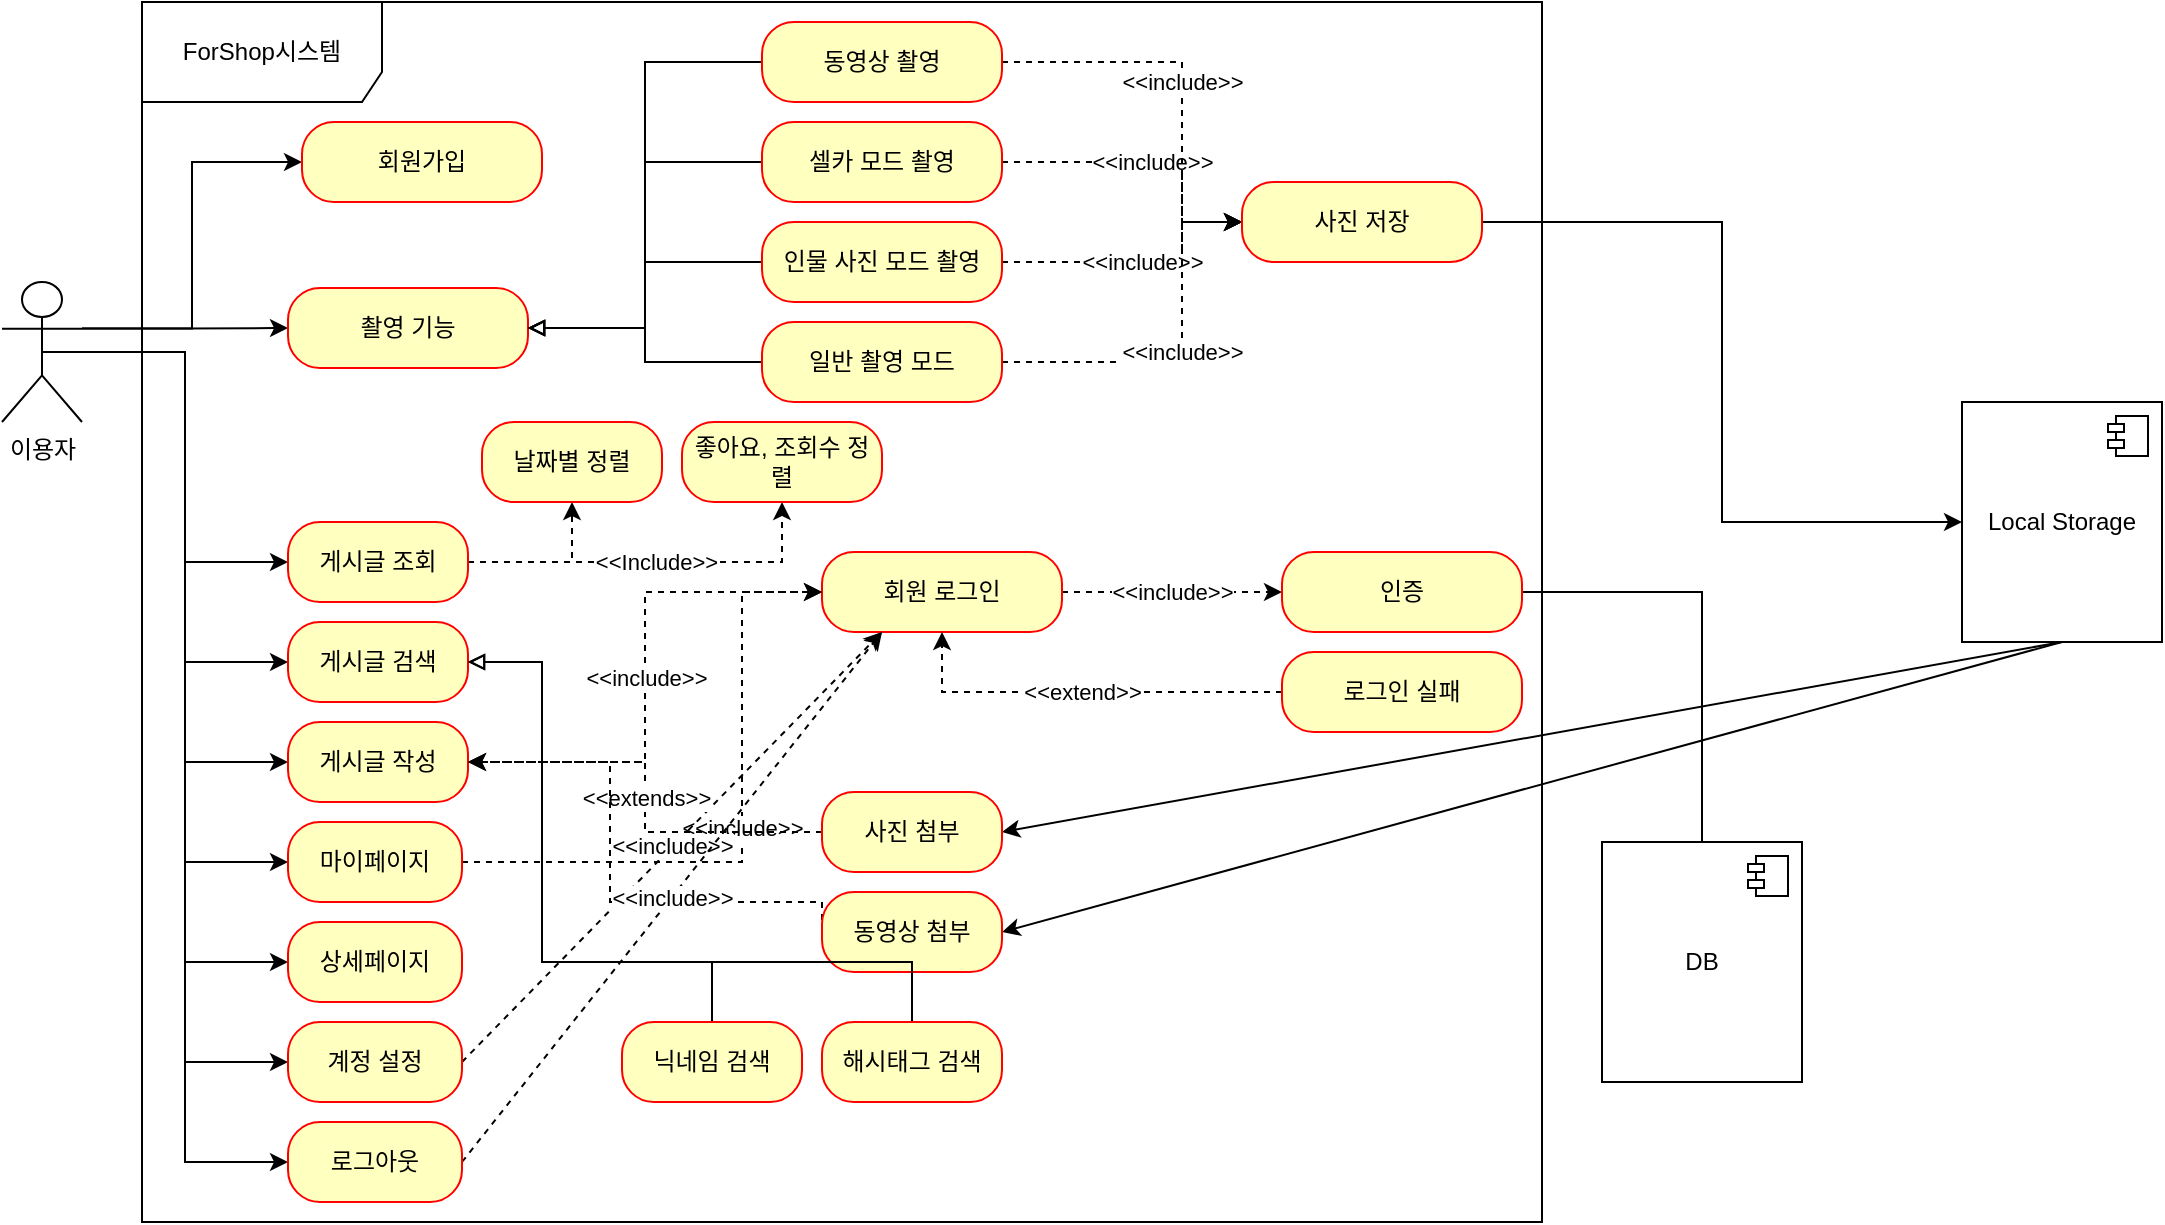<mxfile version="21.1.2" type="github">
  <diagram name="페이지-1" id="zcgMAzdSy1A-vIfd7r3p">
    <mxGraphModel dx="1180" dy="627" grid="1" gridSize="10" guides="1" tooltips="1" connect="1" arrows="1" fold="1" page="1" pageScale="1" pageWidth="827" pageHeight="1169" math="0" shadow="0">
      <root>
        <mxCell id="0" />
        <mxCell id="1" parent="0" />
        <mxCell id="MGaAg9Qmyi4ZFefNO6XF-1" value="ForShop시스템" style="shape=umlFrame;whiteSpace=wrap;html=1;pointerEvents=0;width=120;height=50;" vertex="1" parent="1">
          <mxGeometry x="180" y="70" width="700" height="610" as="geometry" />
        </mxCell>
        <mxCell id="MGaAg9Qmyi4ZFefNO6XF-20" style="edgeStyle=orthogonalEdgeStyle;rounded=0;orthogonalLoop=1;jettySize=auto;html=1;exitX=1;exitY=0.333;exitDx=0;exitDy=0;exitPerimeter=0;entryX=0;entryY=0.5;entryDx=0;entryDy=0;" edge="1" parent="1" source="MGaAg9Qmyi4ZFefNO6XF-2" target="MGaAg9Qmyi4ZFefNO6XF-4">
          <mxGeometry relative="1" as="geometry" />
        </mxCell>
        <mxCell id="MGaAg9Qmyi4ZFefNO6XF-23" style="edgeStyle=orthogonalEdgeStyle;rounded=0;orthogonalLoop=1;jettySize=auto;html=1;exitX=1;exitY=0.333;exitDx=0;exitDy=0;exitPerimeter=0;entryX=0;entryY=0.5;entryDx=0;entryDy=0;" edge="1" parent="1" source="MGaAg9Qmyi4ZFefNO6XF-2" target="MGaAg9Qmyi4ZFefNO6XF-7">
          <mxGeometry relative="1" as="geometry" />
        </mxCell>
        <mxCell id="MGaAg9Qmyi4ZFefNO6XF-56" style="edgeStyle=orthogonalEdgeStyle;rounded=0;orthogonalLoop=1;jettySize=auto;html=1;exitX=0.5;exitY=0.5;exitDx=0;exitDy=0;exitPerimeter=0;entryX=0;entryY=0.5;entryDx=0;entryDy=0;" edge="1" parent="1" source="MGaAg9Qmyi4ZFefNO6XF-2" target="MGaAg9Qmyi4ZFefNO6XF-28">
          <mxGeometry relative="1" as="geometry" />
        </mxCell>
        <mxCell id="MGaAg9Qmyi4ZFefNO6XF-57" style="edgeStyle=orthogonalEdgeStyle;rounded=0;orthogonalLoop=1;jettySize=auto;html=1;exitX=0.5;exitY=0.5;exitDx=0;exitDy=0;exitPerimeter=0;entryX=0;entryY=0.5;entryDx=0;entryDy=0;" edge="1" parent="1" source="MGaAg9Qmyi4ZFefNO6XF-2" target="MGaAg9Qmyi4ZFefNO6XF-52">
          <mxGeometry relative="1" as="geometry" />
        </mxCell>
        <mxCell id="MGaAg9Qmyi4ZFefNO6XF-58" style="edgeStyle=orthogonalEdgeStyle;rounded=0;orthogonalLoop=1;jettySize=auto;html=1;exitX=0.5;exitY=0.5;exitDx=0;exitDy=0;exitPerimeter=0;entryX=0;entryY=0.5;entryDx=0;entryDy=0;" edge="1" parent="1" source="MGaAg9Qmyi4ZFefNO6XF-2" target="MGaAg9Qmyi4ZFefNO6XF-27">
          <mxGeometry relative="1" as="geometry" />
        </mxCell>
        <mxCell id="MGaAg9Qmyi4ZFefNO6XF-59" style="edgeStyle=orthogonalEdgeStyle;rounded=0;orthogonalLoop=1;jettySize=auto;html=1;exitX=0.5;exitY=0.5;exitDx=0;exitDy=0;exitPerimeter=0;entryX=0;entryY=0.5;entryDx=0;entryDy=0;" edge="1" parent="1" source="MGaAg9Qmyi4ZFefNO6XF-2" target="MGaAg9Qmyi4ZFefNO6XF-26">
          <mxGeometry relative="1" as="geometry" />
        </mxCell>
        <mxCell id="MGaAg9Qmyi4ZFefNO6XF-60" style="edgeStyle=orthogonalEdgeStyle;rounded=0;orthogonalLoop=1;jettySize=auto;html=1;exitX=0.5;exitY=0.5;exitDx=0;exitDy=0;exitPerimeter=0;entryX=0;entryY=0.5;entryDx=0;entryDy=0;" edge="1" parent="1" source="MGaAg9Qmyi4ZFefNO6XF-2" target="MGaAg9Qmyi4ZFefNO6XF-54">
          <mxGeometry relative="1" as="geometry" />
        </mxCell>
        <mxCell id="MGaAg9Qmyi4ZFefNO6XF-61" style="edgeStyle=orthogonalEdgeStyle;rounded=0;orthogonalLoop=1;jettySize=auto;html=1;exitX=0.5;exitY=0.5;exitDx=0;exitDy=0;exitPerimeter=0;entryX=0;entryY=0.5;entryDx=0;entryDy=0;" edge="1" parent="1" source="MGaAg9Qmyi4ZFefNO6XF-2" target="MGaAg9Qmyi4ZFefNO6XF-53">
          <mxGeometry relative="1" as="geometry" />
        </mxCell>
        <mxCell id="MGaAg9Qmyi4ZFefNO6XF-85" style="edgeStyle=orthogonalEdgeStyle;rounded=0;orthogonalLoop=1;jettySize=auto;html=1;exitX=0.5;exitY=0.5;exitDx=0;exitDy=0;exitPerimeter=0;entryX=0;entryY=0.5;entryDx=0;entryDy=0;" edge="1" parent="1" source="MGaAg9Qmyi4ZFefNO6XF-2" target="MGaAg9Qmyi4ZFefNO6XF-84">
          <mxGeometry relative="1" as="geometry" />
        </mxCell>
        <mxCell id="MGaAg9Qmyi4ZFefNO6XF-2" value="이용자" style="shape=umlActor;verticalLabelPosition=bottom;verticalAlign=top;html=1;" vertex="1" parent="1">
          <mxGeometry x="110" y="210" width="40" height="70" as="geometry" />
        </mxCell>
        <mxCell id="MGaAg9Qmyi4ZFefNO6XF-4" value="회원가입" style="rounded=1;whiteSpace=wrap;html=1;arcSize=40;fontColor=#000000;fillColor=#ffffc0;strokeColor=#ff0000;" vertex="1" parent="1">
          <mxGeometry x="260" y="130" width="120" height="40" as="geometry" />
        </mxCell>
        <mxCell id="MGaAg9Qmyi4ZFefNO6XF-13" value="&amp;lt;&amp;lt;include&amp;gt;&amp;gt;" style="edgeStyle=orthogonalEdgeStyle;rounded=0;orthogonalLoop=1;jettySize=auto;html=1;exitX=1;exitY=0.5;exitDx=0;exitDy=0;entryX=0;entryY=0.5;entryDx=0;entryDy=0;dashed=1;" edge="1" parent="1" source="MGaAg9Qmyi4ZFefNO6XF-6" target="MGaAg9Qmyi4ZFefNO6XF-11">
          <mxGeometry relative="1" as="geometry" />
        </mxCell>
        <mxCell id="MGaAg9Qmyi4ZFefNO6XF-6" value="회원 로그인" style="rounded=1;whiteSpace=wrap;html=1;arcSize=40;fontColor=#000000;fillColor=#ffffc0;strokeColor=#ff0000;" vertex="1" parent="1">
          <mxGeometry x="520" y="345" width="120" height="40" as="geometry" />
        </mxCell>
        <mxCell id="MGaAg9Qmyi4ZFefNO6XF-7" value="촬영 기능" style="rounded=1;whiteSpace=wrap;html=1;arcSize=40;fontColor=#000000;fillColor=#ffffc0;strokeColor=#ff0000;" vertex="1" parent="1">
          <mxGeometry x="253" y="213" width="120" height="40" as="geometry" />
        </mxCell>
        <mxCell id="MGaAg9Qmyi4ZFefNO6XF-16" style="edgeStyle=orthogonalEdgeStyle;rounded=0;orthogonalLoop=1;jettySize=auto;html=1;exitX=1;exitY=0.5;exitDx=0;exitDy=0;entryX=0.5;entryY=0;entryDx=0;entryDy=0;endArrow=none;endFill=0;" edge="1" parent="1" source="MGaAg9Qmyi4ZFefNO6XF-11" target="MGaAg9Qmyi4ZFefNO6XF-14">
          <mxGeometry relative="1" as="geometry" />
        </mxCell>
        <mxCell id="MGaAg9Qmyi4ZFefNO6XF-11" value="인증" style="rounded=1;whiteSpace=wrap;html=1;arcSize=40;fontColor=#000000;fillColor=#ffffc0;strokeColor=#ff0000;" vertex="1" parent="1">
          <mxGeometry x="750" y="345" width="120" height="40" as="geometry" />
        </mxCell>
        <mxCell id="MGaAg9Qmyi4ZFefNO6XF-14" value="DB" style="html=1;dropTarget=0;whiteSpace=wrap;" vertex="1" parent="1">
          <mxGeometry x="910" y="490" width="100" height="120" as="geometry" />
        </mxCell>
        <mxCell id="MGaAg9Qmyi4ZFefNO6XF-15" value="" style="shape=module;jettyWidth=8;jettyHeight=4;" vertex="1" parent="MGaAg9Qmyi4ZFefNO6XF-14">
          <mxGeometry x="1" width="20" height="20" relative="1" as="geometry">
            <mxPoint x="-27" y="7" as="offset" />
          </mxGeometry>
        </mxCell>
        <mxCell id="MGaAg9Qmyi4ZFefNO6XF-69" style="orthogonalLoop=1;jettySize=auto;html=1;exitX=0.5;exitY=1;exitDx=0;exitDy=0;entryX=1;entryY=0.5;entryDx=0;entryDy=0;rounded=0;" edge="1" parent="1" source="MGaAg9Qmyi4ZFefNO6XF-17" target="MGaAg9Qmyi4ZFefNO6XF-63">
          <mxGeometry relative="1" as="geometry" />
        </mxCell>
        <mxCell id="MGaAg9Qmyi4ZFefNO6XF-70" style="rounded=0;orthogonalLoop=1;jettySize=auto;html=1;exitX=0.5;exitY=1;exitDx=0;exitDy=0;entryX=1;entryY=0.5;entryDx=0;entryDy=0;" edge="1" parent="1" source="MGaAg9Qmyi4ZFefNO6XF-17" target="MGaAg9Qmyi4ZFefNO6XF-66">
          <mxGeometry relative="1" as="geometry" />
        </mxCell>
        <mxCell id="MGaAg9Qmyi4ZFefNO6XF-17" value="Local Storage" style="html=1;dropTarget=0;whiteSpace=wrap;" vertex="1" parent="1">
          <mxGeometry x="1090" y="270" width="100" height="120" as="geometry" />
        </mxCell>
        <mxCell id="MGaAg9Qmyi4ZFefNO6XF-18" value="" style="shape=module;jettyWidth=8;jettyHeight=4;" vertex="1" parent="MGaAg9Qmyi4ZFefNO6XF-17">
          <mxGeometry x="1" width="20" height="20" relative="1" as="geometry">
            <mxPoint x="-27" y="7" as="offset" />
          </mxGeometry>
        </mxCell>
        <mxCell id="MGaAg9Qmyi4ZFefNO6XF-22" value="&amp;lt;&amp;lt;extend&amp;gt;&amp;gt;" style="edgeStyle=orthogonalEdgeStyle;rounded=0;orthogonalLoop=1;jettySize=auto;html=1;exitX=0;exitY=0.5;exitDx=0;exitDy=0;entryX=0.5;entryY=1;entryDx=0;entryDy=0;dashed=1;" edge="1" parent="1" source="MGaAg9Qmyi4ZFefNO6XF-21" target="MGaAg9Qmyi4ZFefNO6XF-6">
          <mxGeometry relative="1" as="geometry" />
        </mxCell>
        <mxCell id="MGaAg9Qmyi4ZFefNO6XF-21" value="로그인 실패" style="rounded=1;whiteSpace=wrap;html=1;arcSize=40;fontColor=#000000;fillColor=#ffffc0;strokeColor=#ff0000;" vertex="1" parent="1">
          <mxGeometry x="750" y="395" width="120" height="40" as="geometry" />
        </mxCell>
        <mxCell id="MGaAg9Qmyi4ZFefNO6XF-83" value="&amp;lt;&amp;lt;include&amp;gt;&amp;gt;" style="edgeStyle=orthogonalEdgeStyle;rounded=0;orthogonalLoop=1;jettySize=auto;html=1;exitX=1;exitY=0.5;exitDx=0;exitDy=0;entryX=0;entryY=0.5;entryDx=0;entryDy=0;dashed=1;" edge="1" parent="1" source="MGaAg9Qmyi4ZFefNO6XF-26" target="MGaAg9Qmyi4ZFefNO6XF-6">
          <mxGeometry relative="1" as="geometry">
            <Array as="points">
              <mxPoint x="480" y="500" />
              <mxPoint x="480" y="365" />
            </Array>
          </mxGeometry>
        </mxCell>
        <mxCell id="MGaAg9Qmyi4ZFefNO6XF-26" value="마이페이지" style="rounded=1;whiteSpace=wrap;html=1;arcSize=40;fontColor=#000000;fillColor=#ffffc0;strokeColor=#ff0000;" vertex="1" parent="1">
          <mxGeometry x="253" y="480" width="87" height="40" as="geometry" />
        </mxCell>
        <mxCell id="MGaAg9Qmyi4ZFefNO6XF-62" value="&amp;lt;&amp;lt;include&amp;gt;&amp;gt;" style="edgeStyle=orthogonalEdgeStyle;rounded=0;orthogonalLoop=1;jettySize=auto;html=1;exitX=1;exitY=0.5;exitDx=0;exitDy=0;entryX=0;entryY=0.5;entryDx=0;entryDy=0;dashed=1;" edge="1" parent="1" source="MGaAg9Qmyi4ZFefNO6XF-27" target="MGaAg9Qmyi4ZFefNO6XF-6">
          <mxGeometry relative="1" as="geometry" />
        </mxCell>
        <mxCell id="MGaAg9Qmyi4ZFefNO6XF-27" value="게시글 작성" style="rounded=1;whiteSpace=wrap;html=1;arcSize=40;fontColor=#000000;fillColor=#ffffc0;strokeColor=#ff0000;" vertex="1" parent="1">
          <mxGeometry x="253" y="430" width="90" height="40" as="geometry" />
        </mxCell>
        <mxCell id="MGaAg9Qmyi4ZFefNO6XF-77" style="edgeStyle=orthogonalEdgeStyle;rounded=0;orthogonalLoop=1;jettySize=auto;html=1;exitX=1;exitY=0.5;exitDx=0;exitDy=0;entryX=0.5;entryY=1;entryDx=0;entryDy=0;dashed=1;" edge="1" parent="1" source="MGaAg9Qmyi4ZFefNO6XF-28" target="MGaAg9Qmyi4ZFefNO6XF-75">
          <mxGeometry relative="1" as="geometry" />
        </mxCell>
        <mxCell id="MGaAg9Qmyi4ZFefNO6XF-78" value="&amp;lt;&amp;lt;Include&amp;gt;&amp;gt;" style="edgeStyle=orthogonalEdgeStyle;rounded=0;orthogonalLoop=1;jettySize=auto;html=1;exitX=1;exitY=0.5;exitDx=0;exitDy=0;entryX=0.5;entryY=1;entryDx=0;entryDy=0;dashed=1;" edge="1" parent="1" source="MGaAg9Qmyi4ZFefNO6XF-28" target="MGaAg9Qmyi4ZFefNO6XF-74">
          <mxGeometry relative="1" as="geometry" />
        </mxCell>
        <mxCell id="MGaAg9Qmyi4ZFefNO6XF-28" value="게시글 조회" style="rounded=1;whiteSpace=wrap;html=1;arcSize=40;fontColor=#000000;fillColor=#ffffc0;strokeColor=#ff0000;" vertex="1" parent="1">
          <mxGeometry x="253" y="330" width="90" height="40" as="geometry" />
        </mxCell>
        <mxCell id="MGaAg9Qmyi4ZFefNO6XF-39" style="edgeStyle=orthogonalEdgeStyle;rounded=0;orthogonalLoop=1;jettySize=auto;html=1;exitX=0;exitY=0.5;exitDx=0;exitDy=0;entryX=1;entryY=0.5;entryDx=0;entryDy=0;endArrow=block;endFill=0;" edge="1" parent="1" source="MGaAg9Qmyi4ZFefNO6XF-29" target="MGaAg9Qmyi4ZFefNO6XF-7">
          <mxGeometry relative="1" as="geometry" />
        </mxCell>
        <mxCell id="MGaAg9Qmyi4ZFefNO6XF-46" value="&lt;meta charset=&quot;utf-8&quot;&gt;&lt;span style=&quot;color: rgb(0, 0, 0); font-family: Helvetica; font-size: 11px; font-style: normal; font-variant-ligatures: normal; font-variant-caps: normal; font-weight: 400; letter-spacing: normal; orphans: 2; text-align: center; text-indent: 0px; text-transform: none; widows: 2; word-spacing: 0px; -webkit-text-stroke-width: 0px; background-color: rgb(255, 255, 255); text-decoration-thickness: initial; text-decoration-style: initial; text-decoration-color: initial; float: none; display: inline !important;&quot;&gt;&amp;lt;&amp;lt;include&amp;gt;&amp;gt;&lt;/span&gt;" style="edgeStyle=orthogonalEdgeStyle;rounded=0;orthogonalLoop=1;jettySize=auto;html=1;exitX=1;exitY=0.5;exitDx=0;exitDy=0;entryX=0;entryY=0.5;entryDx=0;entryDy=0;dashed=1;" edge="1" parent="1" source="MGaAg9Qmyi4ZFefNO6XF-29" target="MGaAg9Qmyi4ZFefNO6XF-44">
          <mxGeometry relative="1" as="geometry">
            <Array as="points">
              <mxPoint x="700" y="150" />
            </Array>
          </mxGeometry>
        </mxCell>
        <mxCell id="MGaAg9Qmyi4ZFefNO6XF-29" value="셀카 모드 촬영" style="rounded=1;whiteSpace=wrap;html=1;arcSize=40;fontColor=#000000;fillColor=#ffffc0;strokeColor=#ff0000;" vertex="1" parent="1">
          <mxGeometry x="490" y="130" width="120" height="40" as="geometry" />
        </mxCell>
        <mxCell id="MGaAg9Qmyi4ZFefNO6XF-40" style="edgeStyle=orthogonalEdgeStyle;rounded=0;orthogonalLoop=1;jettySize=auto;html=1;exitX=0;exitY=0.5;exitDx=0;exitDy=0;entryX=1;entryY=0.5;entryDx=0;entryDy=0;endArrow=block;endFill=0;" edge="1" parent="1" source="MGaAg9Qmyi4ZFefNO6XF-30" target="MGaAg9Qmyi4ZFefNO6XF-7">
          <mxGeometry relative="1" as="geometry" />
        </mxCell>
        <mxCell id="MGaAg9Qmyi4ZFefNO6XF-47" value="&lt;meta charset=&quot;utf-8&quot;&gt;&lt;span style=&quot;color: rgb(0, 0, 0); font-family: Helvetica; font-size: 11px; font-style: normal; font-variant-ligatures: normal; font-variant-caps: normal; font-weight: 400; letter-spacing: normal; orphans: 2; text-align: center; text-indent: 0px; text-transform: none; widows: 2; word-spacing: 0px; -webkit-text-stroke-width: 0px; background-color: rgb(255, 255, 255); text-decoration-thickness: initial; text-decoration-style: initial; text-decoration-color: initial; float: none; display: inline !important;&quot;&gt;&amp;lt;&amp;lt;include&amp;gt;&amp;gt;&lt;/span&gt;" style="edgeStyle=orthogonalEdgeStyle;rounded=0;orthogonalLoop=1;jettySize=auto;html=1;exitX=1;exitY=0.5;exitDx=0;exitDy=0;entryX=0;entryY=0.5;entryDx=0;entryDy=0;dashed=1;" edge="1" parent="1" source="MGaAg9Qmyi4ZFefNO6XF-30" target="MGaAg9Qmyi4ZFefNO6XF-44">
          <mxGeometry relative="1" as="geometry">
            <Array as="points">
              <mxPoint x="700" y="200" />
            </Array>
          </mxGeometry>
        </mxCell>
        <mxCell id="MGaAg9Qmyi4ZFefNO6XF-30" value="인물 사진 모드 촬영" style="rounded=1;whiteSpace=wrap;html=1;arcSize=40;fontColor=#000000;fillColor=#ffffc0;strokeColor=#ff0000;" vertex="1" parent="1">
          <mxGeometry x="490" y="180" width="120" height="40" as="geometry" />
        </mxCell>
        <mxCell id="MGaAg9Qmyi4ZFefNO6XF-38" style="edgeStyle=orthogonalEdgeStyle;rounded=0;orthogonalLoop=1;jettySize=auto;html=1;exitX=0;exitY=0.5;exitDx=0;exitDy=0;entryX=1;entryY=0.5;entryDx=0;entryDy=0;endArrow=block;endFill=0;" edge="1" parent="1" source="MGaAg9Qmyi4ZFefNO6XF-31" target="MGaAg9Qmyi4ZFefNO6XF-7">
          <mxGeometry relative="1" as="geometry" />
        </mxCell>
        <mxCell id="MGaAg9Qmyi4ZFefNO6XF-45" value="&amp;lt;&amp;lt;include&amp;gt;&amp;gt;" style="edgeStyle=orthogonalEdgeStyle;rounded=0;orthogonalLoop=1;jettySize=auto;html=1;exitX=1;exitY=0.5;exitDx=0;exitDy=0;entryX=0;entryY=0.5;entryDx=0;entryDy=0;dashed=1;" edge="1" parent="1" source="MGaAg9Qmyi4ZFefNO6XF-31" target="MGaAg9Qmyi4ZFefNO6XF-44">
          <mxGeometry relative="1" as="geometry">
            <Array as="points">
              <mxPoint x="700" y="100" />
            </Array>
          </mxGeometry>
        </mxCell>
        <mxCell id="MGaAg9Qmyi4ZFefNO6XF-31" value="동영상 촬영" style="rounded=1;whiteSpace=wrap;html=1;arcSize=40;fontColor=#000000;fillColor=#ffffc0;strokeColor=#ff0000;" vertex="1" parent="1">
          <mxGeometry x="490" y="80" width="120" height="40" as="geometry" />
        </mxCell>
        <mxCell id="MGaAg9Qmyi4ZFefNO6XF-41" style="edgeStyle=orthogonalEdgeStyle;rounded=0;orthogonalLoop=1;jettySize=auto;html=1;exitX=0;exitY=0.5;exitDx=0;exitDy=0;entryX=1;entryY=0.5;entryDx=0;entryDy=0;endArrow=block;endFill=0;" edge="1" parent="1" source="MGaAg9Qmyi4ZFefNO6XF-32" target="MGaAg9Qmyi4ZFefNO6XF-7">
          <mxGeometry relative="1" as="geometry" />
        </mxCell>
        <mxCell id="MGaAg9Qmyi4ZFefNO6XF-48" value="&lt;meta charset=&quot;utf-8&quot;&gt;&lt;span style=&quot;color: rgb(0, 0, 0); font-family: Helvetica; font-size: 11px; font-style: normal; font-variant-ligatures: normal; font-variant-caps: normal; font-weight: 400; letter-spacing: normal; orphans: 2; text-align: center; text-indent: 0px; text-transform: none; widows: 2; word-spacing: 0px; -webkit-text-stroke-width: 0px; background-color: rgb(255, 255, 255); text-decoration-thickness: initial; text-decoration-style: initial; text-decoration-color: initial; float: none; display: inline !important;&quot;&gt;&amp;lt;&amp;lt;include&amp;gt;&amp;gt;&lt;/span&gt;" style="edgeStyle=orthogonalEdgeStyle;rounded=0;orthogonalLoop=1;jettySize=auto;html=1;exitX=1;exitY=0.5;exitDx=0;exitDy=0;entryX=0;entryY=0.5;entryDx=0;entryDy=0;dashed=1;" edge="1" parent="1" source="MGaAg9Qmyi4ZFefNO6XF-32" target="MGaAg9Qmyi4ZFefNO6XF-44">
          <mxGeometry relative="1" as="geometry">
            <Array as="points">
              <mxPoint x="700" y="250" />
            </Array>
          </mxGeometry>
        </mxCell>
        <mxCell id="MGaAg9Qmyi4ZFefNO6XF-32" value="일반 촬영 모드" style="rounded=1;whiteSpace=wrap;html=1;arcSize=40;fontColor=#000000;fillColor=#ffffc0;strokeColor=#ff0000;" vertex="1" parent="1">
          <mxGeometry x="490" y="230" width="120" height="40" as="geometry" />
        </mxCell>
        <mxCell id="MGaAg9Qmyi4ZFefNO6XF-49" style="edgeStyle=orthogonalEdgeStyle;rounded=0;orthogonalLoop=1;jettySize=auto;html=1;exitX=1;exitY=0.5;exitDx=0;exitDy=0;entryX=0;entryY=0.5;entryDx=0;entryDy=0;" edge="1" parent="1" source="MGaAg9Qmyi4ZFefNO6XF-44" target="MGaAg9Qmyi4ZFefNO6XF-17">
          <mxGeometry relative="1" as="geometry" />
        </mxCell>
        <mxCell id="MGaAg9Qmyi4ZFefNO6XF-44" value="사진 저장" style="rounded=1;whiteSpace=wrap;html=1;arcSize=40;fontColor=#000000;fillColor=#ffffc0;strokeColor=#ff0000;" vertex="1" parent="1">
          <mxGeometry x="730" y="160" width="120" height="40" as="geometry" />
        </mxCell>
        <mxCell id="MGaAg9Qmyi4ZFefNO6XF-52" value="게시글 검색" style="rounded=1;whiteSpace=wrap;html=1;arcSize=40;fontColor=#000000;fillColor=#ffffc0;strokeColor=#ff0000;" vertex="1" parent="1">
          <mxGeometry x="253" y="380" width="90" height="40" as="geometry" />
        </mxCell>
        <mxCell id="MGaAg9Qmyi4ZFefNO6XF-86" value="&amp;lt;&amp;lt;include&amp;gt;&amp;gt;" style="rounded=0;orthogonalLoop=1;jettySize=auto;html=1;entryX=0.25;entryY=1;entryDx=0;entryDy=0;dashed=1;" edge="1" parent="1" target="MGaAg9Qmyi4ZFefNO6XF-6">
          <mxGeometry relative="1" as="geometry">
            <mxPoint x="340" y="600" as="sourcePoint" />
          </mxGeometry>
        </mxCell>
        <mxCell id="MGaAg9Qmyi4ZFefNO6XF-53" value="계정 설정" style="rounded=1;whiteSpace=wrap;html=1;arcSize=40;fontColor=#000000;fillColor=#ffffc0;strokeColor=#ff0000;" vertex="1" parent="1">
          <mxGeometry x="253" y="580" width="87" height="40" as="geometry" />
        </mxCell>
        <mxCell id="MGaAg9Qmyi4ZFefNO6XF-54" value="상세페이지" style="rounded=1;whiteSpace=wrap;html=1;arcSize=40;fontColor=#000000;fillColor=#ffffc0;strokeColor=#ff0000;" vertex="1" parent="1">
          <mxGeometry x="253" y="530" width="87" height="40" as="geometry" />
        </mxCell>
        <mxCell id="MGaAg9Qmyi4ZFefNO6XF-65" value="&amp;lt;&amp;lt;extends&amp;gt;&amp;gt;" style="edgeStyle=orthogonalEdgeStyle;rounded=0;orthogonalLoop=1;jettySize=auto;html=1;exitX=0;exitY=0.5;exitDx=0;exitDy=0;entryX=1;entryY=0.5;entryDx=0;entryDy=0;dashed=1;" edge="1" parent="1" source="MGaAg9Qmyi4ZFefNO6XF-63" target="MGaAg9Qmyi4ZFefNO6XF-27">
          <mxGeometry relative="1" as="geometry" />
        </mxCell>
        <mxCell id="MGaAg9Qmyi4ZFefNO6XF-63" value="사진 첨부" style="rounded=1;whiteSpace=wrap;html=1;arcSize=40;fontColor=#000000;fillColor=#ffffc0;strokeColor=#ff0000;" vertex="1" parent="1">
          <mxGeometry x="520" y="465" width="90" height="40" as="geometry" />
        </mxCell>
        <mxCell id="MGaAg9Qmyi4ZFefNO6XF-67" style="edgeStyle=orthogonalEdgeStyle;rounded=0;orthogonalLoop=1;jettySize=auto;html=1;exitX=0;exitY=0.5;exitDx=0;exitDy=0;entryX=1;entryY=0.5;entryDx=0;entryDy=0;dashed=1;" edge="1" parent="1" source="MGaAg9Qmyi4ZFefNO6XF-66" target="MGaAg9Qmyi4ZFefNO6XF-27">
          <mxGeometry relative="1" as="geometry">
            <Array as="points">
              <mxPoint x="414" y="520" />
              <mxPoint x="414" y="450" />
            </Array>
          </mxGeometry>
        </mxCell>
        <mxCell id="MGaAg9Qmyi4ZFefNO6XF-66" value="동영상 첨부" style="rounded=1;whiteSpace=wrap;html=1;arcSize=40;fontColor=#000000;fillColor=#ffffc0;strokeColor=#ff0000;" vertex="1" parent="1">
          <mxGeometry x="520" y="515" width="90" height="40" as="geometry" />
        </mxCell>
        <mxCell id="MGaAg9Qmyi4ZFefNO6XF-74" value="좋아요, 조회수 정렬" style="rounded=1;whiteSpace=wrap;html=1;arcSize=40;fontColor=#000000;fillColor=#ffffc0;strokeColor=#ff0000;" vertex="1" parent="1">
          <mxGeometry x="450" y="280" width="100" height="40" as="geometry" />
        </mxCell>
        <mxCell id="MGaAg9Qmyi4ZFefNO6XF-75" value="날짜별 정렬" style="rounded=1;whiteSpace=wrap;html=1;arcSize=40;fontColor=#000000;fillColor=#ffffc0;strokeColor=#ff0000;" vertex="1" parent="1">
          <mxGeometry x="350" y="280" width="90" height="40" as="geometry" />
        </mxCell>
        <mxCell id="MGaAg9Qmyi4ZFefNO6XF-81" style="edgeStyle=orthogonalEdgeStyle;rounded=0;orthogonalLoop=1;jettySize=auto;html=1;exitX=0.5;exitY=0;exitDx=0;exitDy=0;entryX=1;entryY=0.5;entryDx=0;entryDy=0;endArrow=block;endFill=0;" edge="1" parent="1" source="MGaAg9Qmyi4ZFefNO6XF-79" target="MGaAg9Qmyi4ZFefNO6XF-52">
          <mxGeometry relative="1" as="geometry">
            <Array as="points">
              <mxPoint x="465" y="550" />
              <mxPoint x="380" y="550" />
              <mxPoint x="380" y="400" />
            </Array>
          </mxGeometry>
        </mxCell>
        <mxCell id="MGaAg9Qmyi4ZFefNO6XF-79" value="닉네임 검색" style="rounded=1;whiteSpace=wrap;html=1;arcSize=40;fontColor=#000000;fillColor=#ffffc0;strokeColor=#ff0000;" vertex="1" parent="1">
          <mxGeometry x="420" y="580" width="90" height="40" as="geometry" />
        </mxCell>
        <mxCell id="MGaAg9Qmyi4ZFefNO6XF-82" style="edgeStyle=orthogonalEdgeStyle;rounded=0;orthogonalLoop=1;jettySize=auto;html=1;exitX=0.5;exitY=0;exitDx=0;exitDy=0;entryX=1;entryY=0.5;entryDx=0;entryDy=0;endArrow=block;endFill=0;" edge="1" parent="1" source="MGaAg9Qmyi4ZFefNO6XF-80" target="MGaAg9Qmyi4ZFefNO6XF-52">
          <mxGeometry relative="1" as="geometry">
            <Array as="points">
              <mxPoint x="565" y="550" />
              <mxPoint x="380" y="550" />
              <mxPoint x="380" y="400" />
            </Array>
          </mxGeometry>
        </mxCell>
        <mxCell id="MGaAg9Qmyi4ZFefNO6XF-80" value="해시태그 검색" style="rounded=1;whiteSpace=wrap;html=1;arcSize=40;fontColor=#000000;fillColor=#ffffc0;strokeColor=#ff0000;" vertex="1" parent="1">
          <mxGeometry x="520" y="580" width="90" height="40" as="geometry" />
        </mxCell>
        <mxCell id="MGaAg9Qmyi4ZFefNO6XF-87" value="&amp;lt;&amp;lt;include&amp;gt;&amp;gt;" style="rounded=0;orthogonalLoop=1;jettySize=auto;html=1;exitX=1;exitY=0.5;exitDx=0;exitDy=0;entryX=0.25;entryY=1;entryDx=0;entryDy=0;dashed=1;" edge="1" parent="1" source="MGaAg9Qmyi4ZFefNO6XF-84" target="MGaAg9Qmyi4ZFefNO6XF-6">
          <mxGeometry relative="1" as="geometry" />
        </mxCell>
        <mxCell id="MGaAg9Qmyi4ZFefNO6XF-84" value="로그아웃" style="rounded=1;whiteSpace=wrap;html=1;arcSize=40;fontColor=#000000;fillColor=#ffffc0;strokeColor=#ff0000;" vertex="1" parent="1">
          <mxGeometry x="253" y="630" width="87" height="40" as="geometry" />
        </mxCell>
      </root>
    </mxGraphModel>
  </diagram>
</mxfile>

